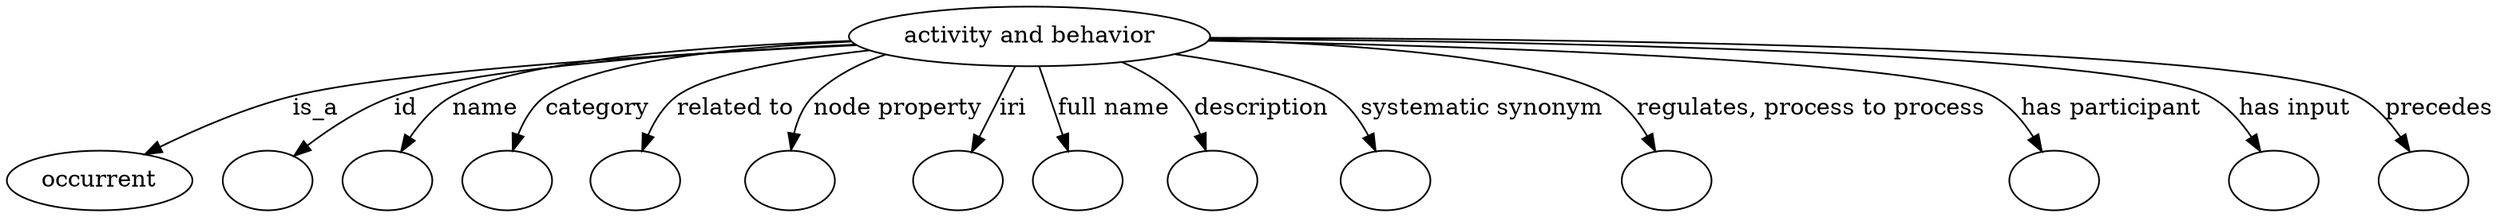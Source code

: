 digraph {
	graph [bb="0,0,1243.5,122"];
	node [label="\N"];
	"activity and behavior"	 [height=0.5,
		label="activity and behavior",
		pos="539.49,104",
		width=2.3544];
	occurrent	 [height=0.5,
		pos="43.494,18",
		width=1.2082];
	"activity and behavior" -> occurrent	 [label=is_a,
		lp="177.77,61",
		pos="e,71.405,32.143 457.91,98.922 365.07,92.652 219.39,81.187 165.94,68 136.36,60.701 104.54,47.532 80.751,36.541"];
	id	 [color=black,
		height=0.5,
		label="",
		pos="131.49,18",
		width=0.75];
	"activity and behavior" -> id	 [color=black,
		label=id,
		lp="229.94,61",
		pos="e,150.29,31.021 458.78,98.326 380,92.154 265.98,81.36 223.6,68 200.55,60.732 176.62,47.543 158.93,36.536",
		style=solid];
	name	 [color=black,
		height=0.5,
		label="",
		pos="203.49,18",
		width=0.75];
	"activity and behavior" -> name	 [color=black,
		label=name,
		lp="273.65,61",
		pos="e,216.51,34.345 457.83,99.027 387.7,93.763 292.63,83.968 258.18,68 245.1,61.939 232.99,51.606 223.52,41.9",
		style=solid];
	category	 [color=black,
		height=0.5,
		label="",
		pos="275.49,18",
		width=0.75];
	"activity and behavior" -> category	 [color=black,
		label=category,
		lp="329.59,61",
		pos="e,281.49,35.597 458.04,98.834 400.65,93.839 329.82,84.52 305.3,68 296.93,62.36 290.55,53.511 285.89,44.814",
		style=solid];
	"related to"	 [color=black,
		height=0.5,
		label="",
		pos="347.49,18",
		width=0.75];
	"activity and behavior" -> "related to"	 [color=black,
		label="related to",
		lp="394.73,61",
		pos="e,350.58,36.252 464.98,95.34 425.85,89.453 382.99,80.453 368.02,68 361.25,62.367 356.69,54.145 353.62,45.989",
		style=solid];
	"node property"	 [color=black,
		height=0.5,
		label="",
		pos="420.49,18",
		width=0.75];
	"activity and behavior" -> "node property"	 [color=black,
		label="node property",
		lp="470.57,61",
		pos="e,420.19,36.17 482.66,90.553 460.57,84.237 438.79,76.282 431.35,68 425.99,62.026 423.06,54.037 421.51,46.2",
		style=solid];
	iri	 [color=black,
		height=0.5,
		label="",
		pos="492.49,18",
		width=0.75];
	"activity and behavior" -> iri	 [color=black,
		label=iri,
		lp="525.72,61",
		pos="e,501.81,35.042 529.53,85.762 522.87,73.583 514.02,57.385 506.64,43.879",
		style=solid];
	"full name"	 [color=black,
		height=0.5,
		label="",
		pos="564.49,18",
		width=0.75];
	"activity and behavior" -> "full name"	 [color=black,
		label="full name",
		lp="580.12,61",
		pos="e,559.29,35.917 544.8,85.762 548.17,74.168 552.6,58.931 556.4,45.843",
		style=solid];
	description	 [color=black,
		height=0.5,
		label="",
		pos="636.49,18",
		width=0.75];
	"activity and behavior" -> description	 [color=black,
		label=description,
		lp="652.6,61",
		pos="e,630.37,35.911 581.4,88.144 591.76,82.85 602.24,76.167 610.49,68 616.99,61.569 622.21,53.171 626.22,45.1",
		style=solid];
	"systematic synonym"	 [color=black,
		height=0.5,
		label="",
		pos="718.49,18",
		width=0.75];
	"activity and behavior" -> "systematic synonym"	 [color=black,
		label="systematic synonym",
		lp="758.46,61",
		pos="e,711.63,35.771 606.37,92.831 639.08,86.369 674.22,77.622 687.49,68 695.63,62.101 702.09,53.349 706.97,44.809",
		style=solid];
	"regulates, process to process"	 [color=black,
		height=0.5,
		label="",
		pos="855.49,18",
		width=0.75];
	"activity and behavior" -> "regulates, process to process"	 [color=black,
		label="regulates, process to process",
		lp="915.19,61",
		pos="e,847.68,35.261 623.01,100.55 693.25,96.331 787.23,87.222 819.49,68 829.01,62.334 836.71,53.076 842.51,44.058",
		style=solid];
	"has participant"	 [color=black,
		height=0.5,
		label="",
		pos="1037.5,18",
		width=0.75];
	"activity and behavior" -> "has participant"	 [color=black,
		label="has participant",
		lp="1055.5,61",
		pos="e,1028.8,35.491 623.33,101.07 746.78,96.212 966.37,85.27 998.49,68 1008.6,62.548 1017,53.206 1023.3,44.063",
		style=solid];
	"has input"	 [color=black,
		height=0.5,
		label="",
		pos="1142.5,18",
		width=0.75];
	"activity and behavior" -> "has input"	 [color=black,
		label="has input",
		lp="1145,61",
		pos="e,1133.2,35.084 623.88,102.23 770.14,98.616 1059.1,88.917 1100.5,68 1111.3,62.517 1120.5,52.86 1127.4,43.486",
		style=solid];
	precedes	 [color=black,
		height=0.5,
		label="",
		pos="1216.5,18",
		width=0.75];
	"activity and behavior" -> precedes	 [color=black,
		label=precedes,
		lp="1217,61",
		pos="e,1207.2,35.116 624.14,102.92 785.76,100.31 1126.6,92.016 1174.5,68 1185.4,62.558 1194.5,52.907 1201.4,43.527",
		style=solid];
}
